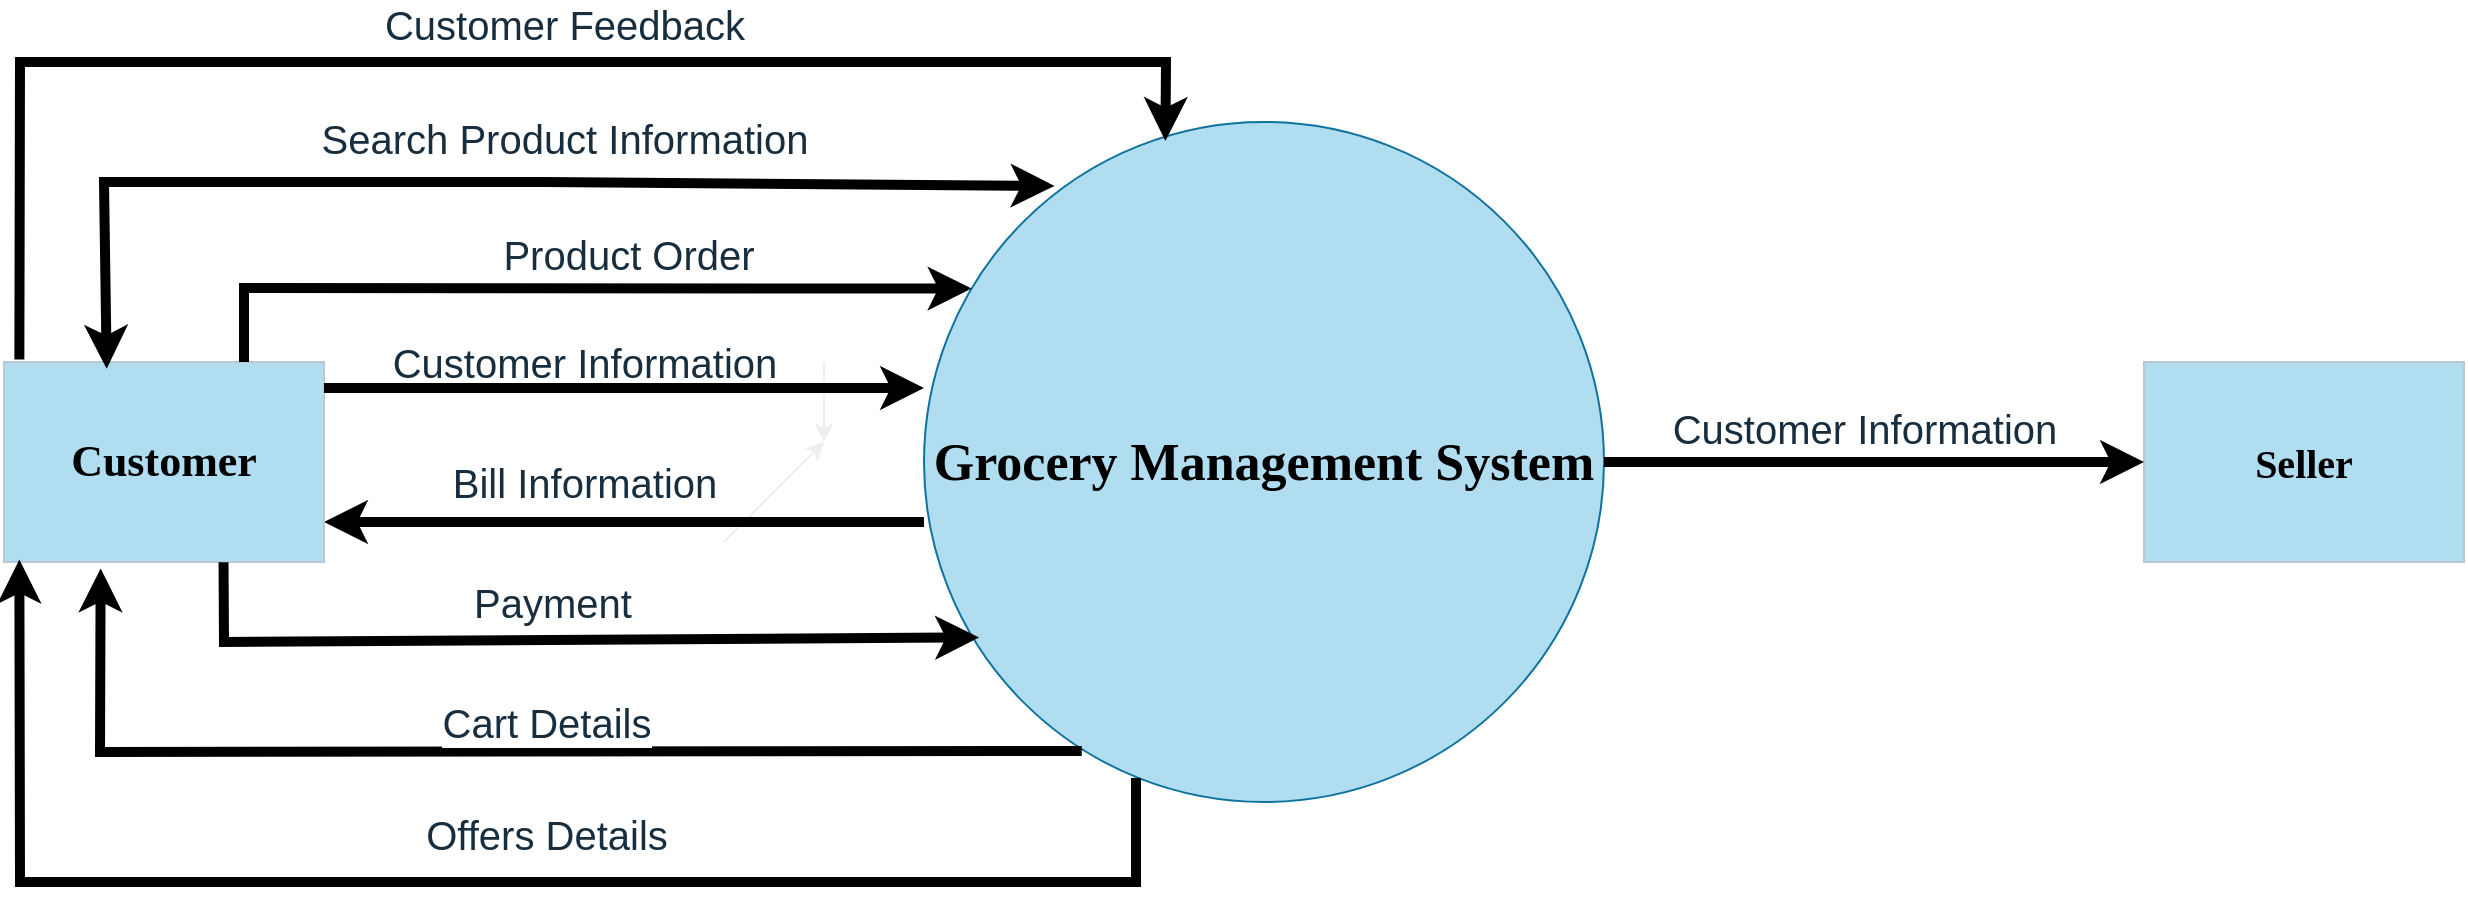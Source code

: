 <mxfile version="28.0.7">
  <diagram name="Page-1" id="O1Lu-6KcpfuDMjWsEcXv">
    <mxGraphModel dx="941" dy="555" grid="1" gridSize="10" guides="1" tooltips="1" connect="1" arrows="1" fold="1" page="1" pageScale="1" pageWidth="850" pageHeight="1100" math="0" shadow="0">
      <root>
        <mxCell id="0" />
        <mxCell id="1" parent="0" />
        <mxCell id="7ISFYyu5dtxsC-bxplOJ-1" value="&lt;h3&gt;&lt;font style=&quot;color: light-dark(rgb(0, 0, 0), rgb(255, 255, 255)); font-size: 26px;&quot; face=&quot;Verdana&quot;&gt;Grocery Management System&lt;/font&gt;&lt;/h3&gt;" style="ellipse;aspect=fixed;fillColor=#b1ddf0;strokeColor=#10739e;fontStyle=1;labelBackgroundColor=none;textShadow=0;align=center;fontSize=19;horizontal=1;labelBorderColor=none;whiteSpace=wrap;html=1;convertToSvg=0;" parent="1" vertex="1">
          <mxGeometry x="660" y="430" width="340" height="340" as="geometry" />
        </mxCell>
        <mxCell id="7ISFYyu5dtxsC-bxplOJ-3" value="&lt;h3&gt;&lt;b&gt;&lt;font face=&quot;Verdana&quot; style=&quot;color: light-dark(rgb(0, 0, 0), rgb(255, 255, 255)); font-size: 20px;&quot;&gt;Seller&lt;/font&gt;&lt;/b&gt;&lt;/h3&gt;" style="rounded=0;whiteSpace=wrap;html=1;strokeColor=#BAC8D3;fontColor=#182E3E;fillColor=#B1DDF0;labelBackgroundColor=none;" parent="1" vertex="1">
          <mxGeometry x="1270" y="550" width="160" height="100" as="geometry" />
        </mxCell>
        <mxCell id="4basrj0j85cEm-WOL4xU-7" value="" style="endArrow=classic;html=1;rounded=0;strokeColor=#EEEEEE;fontColor=#FFFFFF;exitX=1;exitY=0.5;exitDx=0;exitDy=0;" edge="1" parent="1">
          <mxGeometry width="50" height="50" relative="1" as="geometry">
            <mxPoint x="610" y="550" as="sourcePoint" />
            <mxPoint x="610" y="590" as="targetPoint" />
          </mxGeometry>
        </mxCell>
        <mxCell id="4basrj0j85cEm-WOL4xU-9" value="" style="endArrow=classic;html=1;rounded=0;strokeColor=#EEEEEE;fontColor=#FFFFFF;" edge="1" parent="1">
          <mxGeometry width="50" height="50" relative="1" as="geometry">
            <mxPoint x="560" y="640" as="sourcePoint" />
            <mxPoint x="610" y="590" as="targetPoint" />
          </mxGeometry>
        </mxCell>
        <mxCell id="4basrj0j85cEm-WOL4xU-10" value="" style="endArrow=classic;html=1;rounded=0;fontColor=#FFFFFF;strokeWidth=5;fillColor=none;entryX=0;entryY=0.5;entryDx=0;entryDy=0;" edge="1" parent="1">
          <mxGeometry width="50" height="50" relative="1" as="geometry">
            <mxPoint x="660" y="630" as="sourcePoint" />
            <mxPoint x="360" y="630" as="targetPoint" />
            <Array as="points" />
          </mxGeometry>
        </mxCell>
        <mxCell id="4basrj0j85cEm-WOL4xU-30" value="&lt;font style=&quot;font-size: 20px;&quot;&gt;Customer Information&lt;/font&gt;" style="edgeLabel;html=1;align=center;verticalAlign=middle;resizable=0;points=[];strokeColor=#BAC8D3;fontColor=#182E3E;fillColor=#B1DDF0;" vertex="1" connectable="0" parent="4basrj0j85cEm-WOL4xU-10">
          <mxGeometry x="-0.14" y="1" relative="1" as="geometry">
            <mxPoint x="-41" y="-81" as="offset" />
          </mxGeometry>
        </mxCell>
        <mxCell id="4basrj0j85cEm-WOL4xU-54" value="&lt;font style=&quot;font-size: 20px;&quot;&gt;Bill Information&lt;/font&gt;" style="edgeLabel;html=1;align=center;verticalAlign=middle;resizable=0;points=[];strokeColor=#BAC8D3;fontColor=#182E3E;fillColor=#B1DDF0;" vertex="1" connectable="0" parent="4basrj0j85cEm-WOL4xU-10">
          <mxGeometry x="0.168" y="6" relative="1" as="geometry">
            <mxPoint x="5" y="-26" as="offset" />
          </mxGeometry>
        </mxCell>
        <mxCell id="4basrj0j85cEm-WOL4xU-18" value="&lt;span style=&quot;font-size: 20px;&quot;&gt;Customer Information&lt;/span&gt;" style="text;html=1;align=center;verticalAlign=middle;resizable=0;points=[];autosize=1;strokeColor=none;fillColor=none;fontColor=#182E3E;" vertex="1" parent="1">
          <mxGeometry x="1020" y="563" width="220" height="40" as="geometry" />
        </mxCell>
        <mxCell id="4basrj0j85cEm-WOL4xU-19" value="" style="endArrow=classic;html=1;rounded=0;fontColor=#FFFFFF;strokeWidth=5;fillColor=none;exitX=1;exitY=0.5;exitDx=0;exitDy=0;" edge="1" parent="1" source="7ISFYyu5dtxsC-bxplOJ-1" target="7ISFYyu5dtxsC-bxplOJ-3">
          <mxGeometry width="50" height="50" relative="1" as="geometry">
            <mxPoint x="970" y="600" as="sourcePoint" />
            <mxPoint x="1380" y="600.21" as="targetPoint" />
          </mxGeometry>
        </mxCell>
        <mxCell id="7ISFYyu5dtxsC-bxplOJ-2" value="&lt;h4&gt;&lt;b&gt;&lt;font face=&quot;Verdana&quot; style=&quot;color: light-dark(rgb(0, 0, 0), rgb(255, 255, 255)); font-size: 22px;&quot;&gt;Customer&lt;/font&gt;&lt;/b&gt;&lt;/h4&gt;" style="rounded=0;whiteSpace=wrap;html=1;strokeColor=#BAC8D3;fontColor=#182E3E;fillColor=#B1DDF0;labelBackgroundColor=none;" parent="1" vertex="1">
          <mxGeometry x="200" y="550" width="160" height="100" as="geometry" />
        </mxCell>
        <mxCell id="4basrj0j85cEm-WOL4xU-22" value="" style="endArrow=classic;html=1;rounded=0;fontColor=#FFFFFF;strokeWidth=5;fillColor=none;exitX=0.75;exitY=0;exitDx=0;exitDy=0;entryX=0.07;entryY=0.245;entryDx=0;entryDy=0;entryPerimeter=0;" edge="1" parent="1" source="7ISFYyu5dtxsC-bxplOJ-2" target="7ISFYyu5dtxsC-bxplOJ-1">
          <mxGeometry width="50" height="50" relative="1" as="geometry">
            <mxPoint x="320" y="540" as="sourcePoint" />
            <mxPoint x="420" y="526" as="targetPoint" />
            <Array as="points">
              <mxPoint x="320" y="513" />
            </Array>
          </mxGeometry>
        </mxCell>
        <mxCell id="4basrj0j85cEm-WOL4xU-23" value="" style="endArrow=classic;html=1;rounded=0;fontColor=#FFFFFF;strokeWidth=5;fillColor=none;exitX=0.048;exitY=0.988;exitDx=0;exitDy=0;exitPerimeter=0;entryX=0.048;entryY=0.988;entryDx=0;entryDy=0;entryPerimeter=0;" edge="1" parent="1" target="7ISFYyu5dtxsC-bxplOJ-2">
          <mxGeometry width="50" height="50" relative="1" as="geometry">
            <mxPoint x="766" y="758" as="sourcePoint" />
            <mxPoint x="360" y="780" as="targetPoint" />
            <Array as="points">
              <mxPoint x="766" y="810" />
              <mxPoint x="208" y="810" />
            </Array>
          </mxGeometry>
        </mxCell>
        <mxCell id="4basrj0j85cEm-WOL4xU-24" value="" style="endArrow=classic;html=1;rounded=0;fontColor=#FFFFFF;strokeWidth=5;fillColor=none;entryX=0.081;entryY=0.758;entryDx=0;entryDy=0;entryPerimeter=0;exitX=0.686;exitY=1.001;exitDx=0;exitDy=0;exitPerimeter=0;" edge="1" parent="1" source="7ISFYyu5dtxsC-bxplOJ-2" target="7ISFYyu5dtxsC-bxplOJ-1">
          <mxGeometry width="50" height="50" relative="1" as="geometry">
            <mxPoint x="311.67" y="660" as="sourcePoint" />
            <mxPoint x="668.33" y="687.86" as="targetPoint" />
            <Array as="points">
              <mxPoint x="310" y="690" />
            </Array>
          </mxGeometry>
        </mxCell>
        <mxCell id="4basrj0j85cEm-WOL4xU-26" value="" style="endArrow=classic;html=1;rounded=0;fontColor=#FFFFFF;strokeWidth=5;fillColor=none;entryX=0;entryY=0.5;entryDx=0;entryDy=0;" edge="1" parent="1">
          <mxGeometry width="50" height="50" relative="1" as="geometry">
            <mxPoint x="360" y="563" as="sourcePoint" />
            <mxPoint x="660" y="563" as="targetPoint" />
          </mxGeometry>
        </mxCell>
        <mxCell id="4basrj0j85cEm-WOL4xU-27" value="" style="endArrow=classic;html=1;rounded=0;fontColor=#FFFFFF;strokeWidth=5;fillColor=none;exitX=0.048;exitY=-0.012;exitDx=0;exitDy=0;exitPerimeter=0;entryX=0.355;entryY=0.028;entryDx=0;entryDy=0;entryPerimeter=0;" edge="1" parent="1" source="7ISFYyu5dtxsC-bxplOJ-2" target="7ISFYyu5dtxsC-bxplOJ-1">
          <mxGeometry width="50" height="50" relative="1" as="geometry">
            <mxPoint x="220" y="380" as="sourcePoint" />
            <mxPoint x="800" y="380" as="targetPoint" />
            <Array as="points">
              <mxPoint x="208" y="400" />
              <mxPoint x="781" y="400" />
            </Array>
          </mxGeometry>
        </mxCell>
        <mxCell id="4basrj0j85cEm-WOL4xU-28" value="" style="endArrow=classic;html=1;rounded=0;fontColor=#FFFFFF;strokeWidth=5;fillColor=none;entryX=0.302;entryY=1.032;entryDx=0;entryDy=0;entryPerimeter=0;exitX=0.232;exitY=0.925;exitDx=0;exitDy=0;exitPerimeter=0;" edge="1" parent="1" source="7ISFYyu5dtxsC-bxplOJ-1" target="7ISFYyu5dtxsC-bxplOJ-2">
          <mxGeometry width="50" height="50" relative="1" as="geometry">
            <mxPoint x="740.02" y="750.0" as="sourcePoint" />
            <mxPoint x="259.98" y="661.9" as="targetPoint" />
            <Array as="points">
              <mxPoint x="248" y="745" />
            </Array>
          </mxGeometry>
        </mxCell>
        <mxCell id="4basrj0j85cEm-WOL4xU-40" value="&lt;font style=&quot;font-size: 20px;&quot;&gt;Payment&lt;/font&gt;" style="edgeLabel;html=1;align=center;verticalAlign=middle;resizable=0;points=[];strokeColor=#BAC8D3;fontColor=#182E3E;fillColor=#B1DDF0;" vertex="1" connectable="0" parent="1">
          <mxGeometry x="490" y="630" as="geometry">
            <mxPoint x="-16" y="40" as="offset" />
          </mxGeometry>
        </mxCell>
        <mxCell id="4basrj0j85cEm-WOL4xU-41" value="&lt;font style=&quot;font-size: 20px;&quot;&gt;Cart Details&lt;/font&gt;" style="edgeLabel;html=1;align=center;verticalAlign=middle;resizable=0;points=[];strokeColor=#BAC8D3;fontColor=#182E3E;fillColor=#B1DDF0;" vertex="1" connectable="0" parent="1">
          <mxGeometry x="480" y="810" as="geometry">
            <mxPoint x="-9" y="-80" as="offset" />
          </mxGeometry>
        </mxCell>
        <mxCell id="4basrj0j85cEm-WOL4xU-42" value="&lt;span style=&quot;font-size: 20px;&quot;&gt;Product Order&lt;/span&gt;" style="edgeLabel;html=1;align=center;verticalAlign=middle;resizable=0;points=[];strokeColor=#BAC8D3;fontColor=#182E3E;fillColor=#B1DDF0;" vertex="1" connectable="0" parent="1">
          <mxGeometry x="500" y="660" as="geometry">
            <mxPoint x="12" y="-164" as="offset" />
          </mxGeometry>
        </mxCell>
        <mxCell id="4basrj0j85cEm-WOL4xU-43" value="&lt;font style=&quot;font-size: 20px;&quot;&gt;Search Product Information&lt;/font&gt;" style="edgeLabel;html=1;align=center;verticalAlign=middle;resizable=0;points=[];strokeColor=#BAC8D3;fontColor=#182E3E;fillColor=#B1DDF0;" vertex="1" connectable="0" parent="1">
          <mxGeometry x="490" y="640" as="geometry">
            <mxPoint x="-10" y="-202" as="offset" />
          </mxGeometry>
        </mxCell>
        <mxCell id="4basrj0j85cEm-WOL4xU-44" value="&lt;font style=&quot;font-size: 20px;&quot;&gt;Customer Feedback&lt;/font&gt;" style="edgeLabel;html=1;align=center;verticalAlign=middle;resizable=0;points=[];strokeColor=#BAC8D3;fontColor=#182E3E;fillColor=#B1DDF0;" vertex="1" connectable="0" parent="1">
          <mxGeometry x="480" y="510" as="geometry">
            <mxPoint y="-129" as="offset" />
          </mxGeometry>
        </mxCell>
        <mxCell id="4basrj0j85cEm-WOL4xU-45" value="&lt;font style=&quot;font-size: 20px;&quot;&gt;Offers Details&lt;/font&gt;" style="edgeLabel;html=1;align=center;verticalAlign=middle;resizable=0;points=[];strokeColor=#BAC8D3;fontColor=#182E3E;fillColor=#B1DDF0;" vertex="1" connectable="0" parent="1">
          <mxGeometry x="470" y="750" as="geometry">
            <mxPoint x="1" y="36" as="offset" />
          </mxGeometry>
        </mxCell>
        <mxCell id="4basrj0j85cEm-WOL4xU-50" value="" style="endArrow=classic;startArrow=classic;html=1;rounded=0;fontColor=#FFFFFF;exitX=0.321;exitY=0.034;exitDx=0;exitDy=0;exitPerimeter=0;fillColor=none;strokeWidth=5;entryX=0.192;entryY=0.094;entryDx=0;entryDy=0;entryPerimeter=0;" edge="1" parent="1" source="7ISFYyu5dtxsC-bxplOJ-2" target="7ISFYyu5dtxsC-bxplOJ-1">
          <mxGeometry width="50" height="50" relative="1" as="geometry">
            <mxPoint x="300" y="560" as="sourcePoint" />
            <mxPoint x="710" y="470" as="targetPoint" />
            <Array as="points">
              <mxPoint x="250" y="460" />
              <mxPoint x="470" y="460" />
            </Array>
          </mxGeometry>
        </mxCell>
      </root>
    </mxGraphModel>
  </diagram>
<<<<<<< HEAD
</mxfile>
=======
</mxfile>
>>>>>>> d32ad72f1da20d7ed43292e8367f4743e21ffac7

